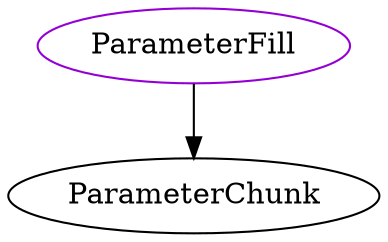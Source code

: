 digraph parameterfill{
ParameterFill -> ParameterChunk;
ParameterFill	[shape=oval, color=darkviolet, label="ParameterFill"];
}
